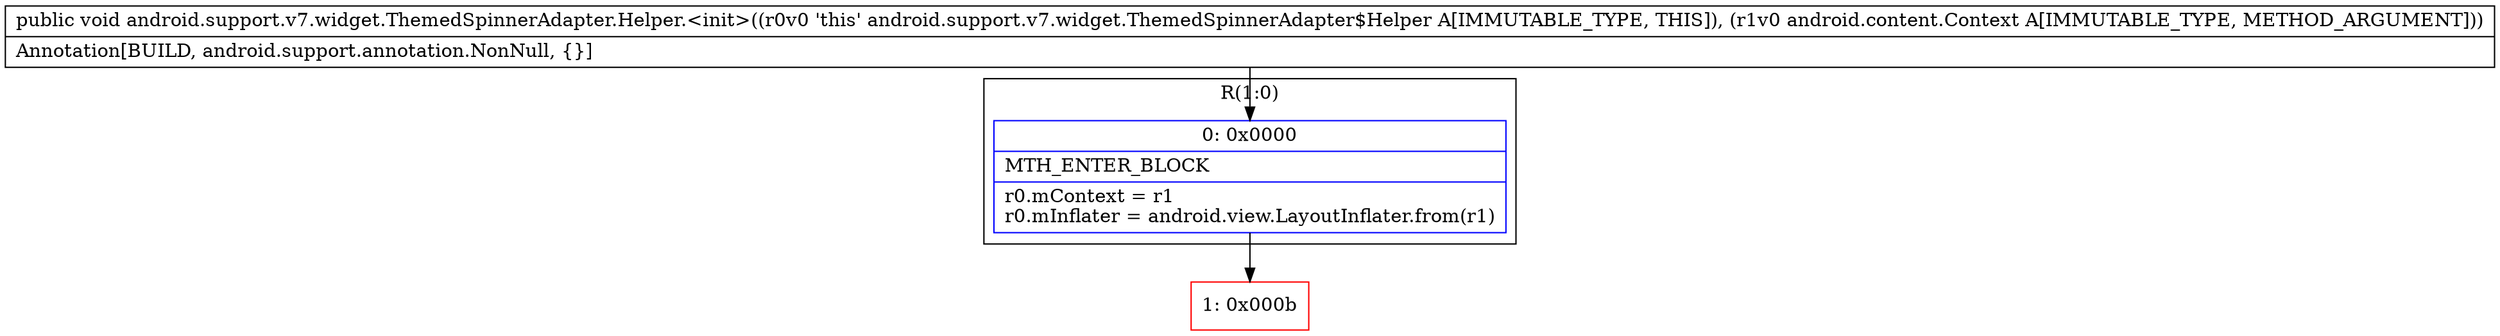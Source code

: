 digraph "CFG forandroid.support.v7.widget.ThemedSpinnerAdapter.Helper.\<init\>(Landroid\/content\/Context;)V" {
subgraph cluster_Region_220964555 {
label = "R(1:0)";
node [shape=record,color=blue];
Node_0 [shape=record,label="{0\:\ 0x0000|MTH_ENTER_BLOCK\l|r0.mContext = r1\lr0.mInflater = android.view.LayoutInflater.from(r1)\l}"];
}
Node_1 [shape=record,color=red,label="{1\:\ 0x000b}"];
MethodNode[shape=record,label="{public void android.support.v7.widget.ThemedSpinnerAdapter.Helper.\<init\>((r0v0 'this' android.support.v7.widget.ThemedSpinnerAdapter$Helper A[IMMUTABLE_TYPE, THIS]), (r1v0 android.content.Context A[IMMUTABLE_TYPE, METHOD_ARGUMENT]))  | Annotation[BUILD, android.support.annotation.NonNull, \{\}]\l}"];
MethodNode -> Node_0;
Node_0 -> Node_1;
}


